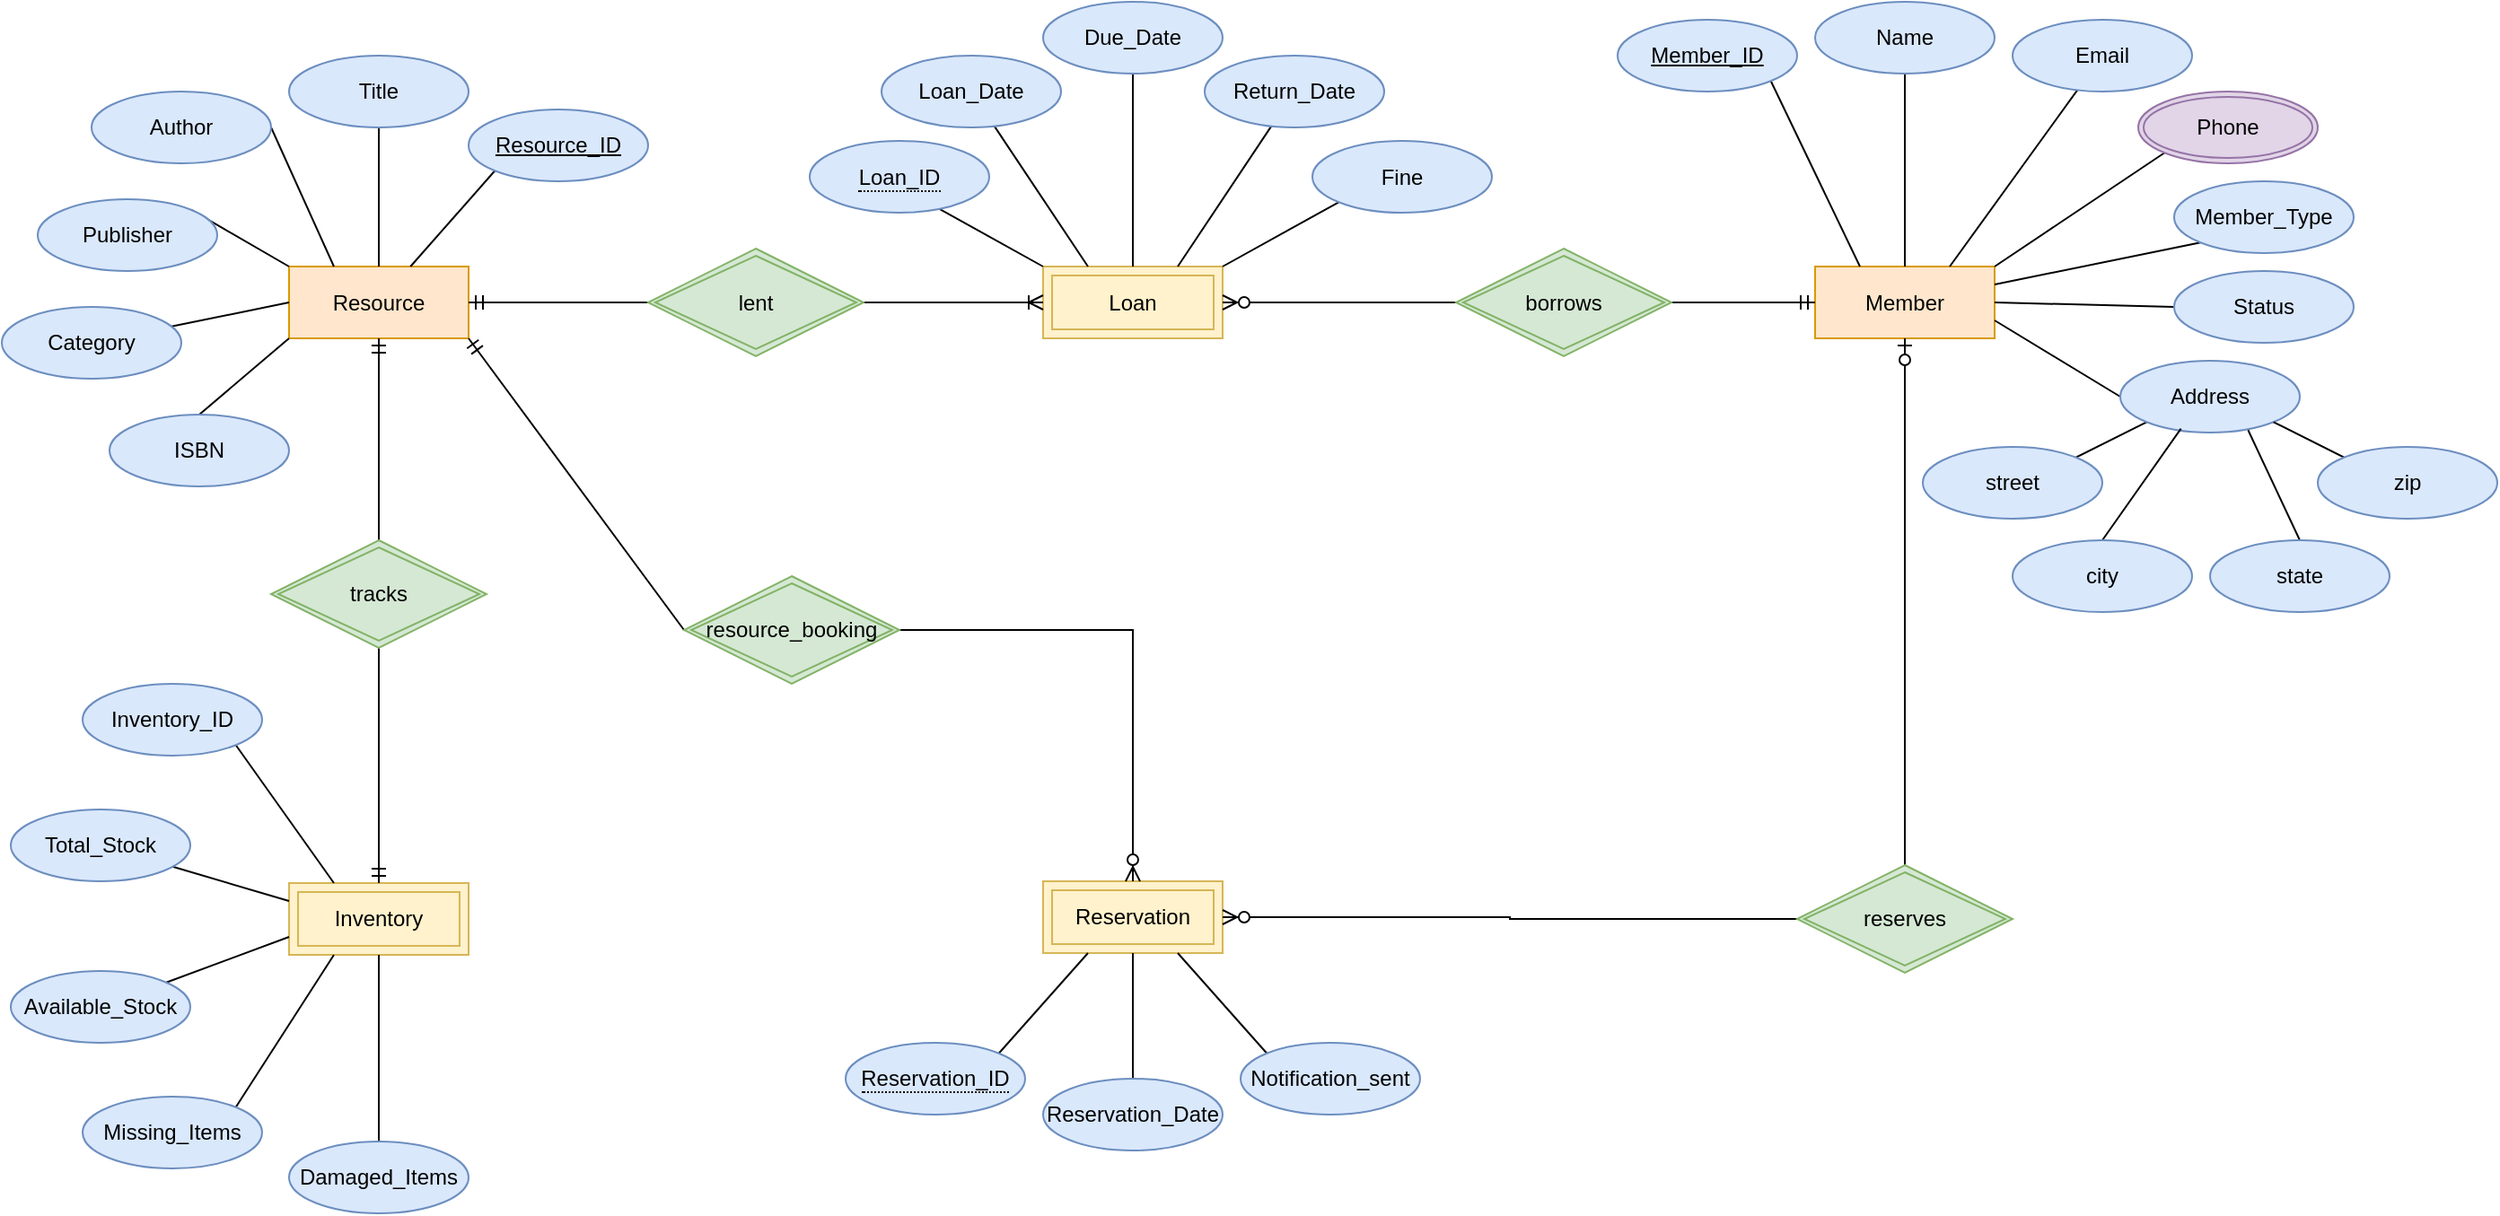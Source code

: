 <mxfile version="25.0.3">
  <diagram name="Page-1" id="93BcpHK8H2jColWSgANq">
    <mxGraphModel dx="1211" dy="685" grid="1" gridSize="10" guides="1" tooltips="1" connect="1" arrows="1" fold="1" page="1" pageScale="1" pageWidth="1600" pageHeight="900" background="none" math="0" shadow="0">
      <root>
        <mxCell id="0" />
        <mxCell id="1" parent="0" />
        <mxCell id="OQsEmhPcUgWyVdK9fdbO-1" value="Resource" style="whiteSpace=wrap;html=1;align=center;fillColor=#ffe6cc;strokeColor=#d79b00;" vertex="1" parent="1">
          <mxGeometry x="290" y="259.5" width="100" height="40" as="geometry" />
        </mxCell>
        <mxCell id="OQsEmhPcUgWyVdK9fdbO-15" style="rounded=0;orthogonalLoop=1;jettySize=auto;html=1;exitX=0;exitY=1;exitDx=0;exitDy=0;strokeColor=default;endArrow=none;endFill=0;" edge="1" parent="1" source="OQsEmhPcUgWyVdK9fdbO-2" target="OQsEmhPcUgWyVdK9fdbO-1">
          <mxGeometry relative="1" as="geometry" />
        </mxCell>
        <mxCell id="OQsEmhPcUgWyVdK9fdbO-2" value="Resource_ID" style="ellipse;whiteSpace=wrap;html=1;align=center;fontStyle=4;fillColor=#dae8fc;strokeColor=#6c8ebf;" vertex="1" parent="1">
          <mxGeometry x="390" y="172" width="100" height="40" as="geometry" />
        </mxCell>
        <mxCell id="OQsEmhPcUgWyVdK9fdbO-18" style="rounded=0;orthogonalLoop=1;jettySize=auto;html=1;exitX=1;exitY=0;exitDx=0;exitDy=0;entryX=0;entryY=0;entryDx=0;entryDy=0;endArrow=none;endFill=0;" edge="1" parent="1" source="OQsEmhPcUgWyVdK9fdbO-3" target="OQsEmhPcUgWyVdK9fdbO-1">
          <mxGeometry relative="1" as="geometry" />
        </mxCell>
        <mxCell id="OQsEmhPcUgWyVdK9fdbO-3" value="Publisher" style="ellipse;whiteSpace=wrap;html=1;align=center;fillColor=#dae8fc;strokeColor=#6c8ebf;" vertex="1" parent="1">
          <mxGeometry x="150" y="222" width="100" height="40" as="geometry" />
        </mxCell>
        <mxCell id="OQsEmhPcUgWyVdK9fdbO-20" style="rounded=0;orthogonalLoop=1;jettySize=auto;html=1;entryX=0;entryY=1;entryDx=0;entryDy=0;endArrow=none;endFill=0;exitX=0.5;exitY=0;exitDx=0;exitDy=0;" edge="1" parent="1" source="OQsEmhPcUgWyVdK9fdbO-4" target="OQsEmhPcUgWyVdK9fdbO-1">
          <mxGeometry relative="1" as="geometry" />
        </mxCell>
        <mxCell id="OQsEmhPcUgWyVdK9fdbO-4" value="ISBN" style="ellipse;whiteSpace=wrap;html=1;align=center;fillColor=#dae8fc;strokeColor=#6c8ebf;" vertex="1" parent="1">
          <mxGeometry x="190" y="342" width="100" height="40" as="geometry" />
        </mxCell>
        <mxCell id="OQsEmhPcUgWyVdK9fdbO-19" style="rounded=0;orthogonalLoop=1;jettySize=auto;html=1;entryX=0;entryY=0.5;entryDx=0;entryDy=0;endArrow=none;endFill=0;" edge="1" parent="1" source="OQsEmhPcUgWyVdK9fdbO-5" target="OQsEmhPcUgWyVdK9fdbO-1">
          <mxGeometry relative="1" as="geometry" />
        </mxCell>
        <mxCell id="OQsEmhPcUgWyVdK9fdbO-5" value="Category" style="ellipse;whiteSpace=wrap;html=1;align=center;fillColor=#dae8fc;strokeColor=#6c8ebf;" vertex="1" parent="1">
          <mxGeometry x="130" y="282" width="100" height="40" as="geometry" />
        </mxCell>
        <mxCell id="OQsEmhPcUgWyVdK9fdbO-17" style="rounded=0;orthogonalLoop=1;jettySize=auto;html=1;exitX=1;exitY=0.5;exitDx=0;exitDy=0;endArrow=none;endFill=0;entryX=0.25;entryY=0;entryDx=0;entryDy=0;" edge="1" parent="1" source="OQsEmhPcUgWyVdK9fdbO-6" target="OQsEmhPcUgWyVdK9fdbO-1">
          <mxGeometry relative="1" as="geometry" />
        </mxCell>
        <mxCell id="OQsEmhPcUgWyVdK9fdbO-6" value="Author" style="ellipse;whiteSpace=wrap;html=1;align=center;fillColor=#dae8fc;strokeColor=#6c8ebf;" vertex="1" parent="1">
          <mxGeometry x="180" y="162" width="100" height="40" as="geometry" />
        </mxCell>
        <mxCell id="OQsEmhPcUgWyVdK9fdbO-16" style="rounded=0;orthogonalLoop=1;jettySize=auto;html=1;entryX=0.5;entryY=0;entryDx=0;entryDy=0;endArrow=none;endFill=0;" edge="1" parent="1" source="OQsEmhPcUgWyVdK9fdbO-7" target="OQsEmhPcUgWyVdK9fdbO-1">
          <mxGeometry relative="1" as="geometry" />
        </mxCell>
        <mxCell id="OQsEmhPcUgWyVdK9fdbO-7" value="Title" style="ellipse;whiteSpace=wrap;html=1;align=center;fillColor=#dae8fc;strokeColor=#6c8ebf;" vertex="1" parent="1">
          <mxGeometry x="290" y="142" width="100" height="40" as="geometry" />
        </mxCell>
        <mxCell id="OQsEmhPcUgWyVdK9fdbO-23" value="Member" style="whiteSpace=wrap;html=1;align=center;fillColor=#ffe6cc;strokeColor=#d79b00;" vertex="1" parent="1">
          <mxGeometry x="1140" y="259.5" width="100" height="40" as="geometry" />
        </mxCell>
        <mxCell id="OQsEmhPcUgWyVdK9fdbO-44" style="rounded=0;orthogonalLoop=1;jettySize=auto;html=1;endArrow=none;endFill=0;entryX=0.25;entryY=0;entryDx=0;entryDy=0;exitX=1;exitY=1;exitDx=0;exitDy=0;" edge="1" parent="1" source="OQsEmhPcUgWyVdK9fdbO-25" target="OQsEmhPcUgWyVdK9fdbO-23">
          <mxGeometry relative="1" as="geometry" />
        </mxCell>
        <mxCell id="OQsEmhPcUgWyVdK9fdbO-25" value="Member_ID" style="ellipse;whiteSpace=wrap;html=1;align=center;fontStyle=4;fillColor=#dae8fc;strokeColor=#6c8ebf;" vertex="1" parent="1">
          <mxGeometry x="1030" y="122" width="100" height="40" as="geometry" />
        </mxCell>
        <mxCell id="OQsEmhPcUgWyVdK9fdbO-39" style="rounded=0;orthogonalLoop=1;jettySize=auto;html=1;exitX=0;exitY=1;exitDx=0;exitDy=0;entryX=1;entryY=0.25;entryDx=0;entryDy=0;endArrow=none;endFill=0;" edge="1" parent="1" source="OQsEmhPcUgWyVdK9fdbO-27" target="OQsEmhPcUgWyVdK9fdbO-23">
          <mxGeometry relative="1" as="geometry" />
        </mxCell>
        <mxCell id="OQsEmhPcUgWyVdK9fdbO-27" value="Member_Type" style="ellipse;whiteSpace=wrap;html=1;align=center;fillColor=#dae8fc;strokeColor=#6c8ebf;" vertex="1" parent="1">
          <mxGeometry x="1340" y="212" width="100" height="40" as="geometry" />
        </mxCell>
        <mxCell id="OQsEmhPcUgWyVdK9fdbO-45" style="rounded=0;orthogonalLoop=1;jettySize=auto;html=1;exitX=0;exitY=0.5;exitDx=0;exitDy=0;entryX=1;entryY=0.75;entryDx=0;entryDy=0;endArrow=none;endFill=0;" edge="1" parent="1" source="OQsEmhPcUgWyVdK9fdbO-29" target="OQsEmhPcUgWyVdK9fdbO-23">
          <mxGeometry relative="1" as="geometry" />
        </mxCell>
        <mxCell id="OQsEmhPcUgWyVdK9fdbO-107" style="rounded=0;orthogonalLoop=1;jettySize=auto;html=1;exitX=0;exitY=1;exitDx=0;exitDy=0;entryX=1;entryY=0;entryDx=0;entryDy=0;endArrow=none;endFill=0;" edge="1" parent="1" source="OQsEmhPcUgWyVdK9fdbO-29" target="OQsEmhPcUgWyVdK9fdbO-102">
          <mxGeometry relative="1" as="geometry" />
        </mxCell>
        <mxCell id="OQsEmhPcUgWyVdK9fdbO-29" value="Address" style="ellipse;whiteSpace=wrap;html=1;align=center;fillColor=#dae8fc;strokeColor=#6c8ebf;" vertex="1" parent="1">
          <mxGeometry x="1310" y="312" width="100" height="40" as="geometry" />
        </mxCell>
        <mxCell id="OQsEmhPcUgWyVdK9fdbO-40" style="rounded=0;orthogonalLoop=1;jettySize=auto;html=1;exitX=0;exitY=0.5;exitDx=0;exitDy=0;entryX=1;entryY=0.5;entryDx=0;entryDy=0;endArrow=none;endFill=0;" edge="1" parent="1" source="OQsEmhPcUgWyVdK9fdbO-31" target="OQsEmhPcUgWyVdK9fdbO-23">
          <mxGeometry relative="1" as="geometry" />
        </mxCell>
        <mxCell id="OQsEmhPcUgWyVdK9fdbO-31" value="Status" style="ellipse;whiteSpace=wrap;html=1;align=center;fillColor=#dae8fc;strokeColor=#6c8ebf;" vertex="1" parent="1">
          <mxGeometry x="1340" y="262" width="100" height="40" as="geometry" />
        </mxCell>
        <mxCell id="OQsEmhPcUgWyVdK9fdbO-42" style="rounded=0;orthogonalLoop=1;jettySize=auto;html=1;entryX=0.75;entryY=0;entryDx=0;entryDy=0;endArrow=none;endFill=0;" edge="1" parent="1" source="OQsEmhPcUgWyVdK9fdbO-33" target="OQsEmhPcUgWyVdK9fdbO-23">
          <mxGeometry relative="1" as="geometry" />
        </mxCell>
        <mxCell id="OQsEmhPcUgWyVdK9fdbO-33" value="Email" style="ellipse;whiteSpace=wrap;html=1;align=center;fillColor=#dae8fc;strokeColor=#6c8ebf;" vertex="1" parent="1">
          <mxGeometry x="1250" y="122" width="100" height="40" as="geometry" />
        </mxCell>
        <mxCell id="OQsEmhPcUgWyVdK9fdbO-43" style="rounded=0;orthogonalLoop=1;jettySize=auto;html=1;entryX=0.5;entryY=0;entryDx=0;entryDy=0;endArrow=none;endFill=0;exitX=0.5;exitY=1;exitDx=0;exitDy=0;" edge="1" parent="1" source="OQsEmhPcUgWyVdK9fdbO-35" target="OQsEmhPcUgWyVdK9fdbO-23">
          <mxGeometry relative="1" as="geometry" />
        </mxCell>
        <mxCell id="OQsEmhPcUgWyVdK9fdbO-35" value="Name" style="ellipse;whiteSpace=wrap;html=1;align=center;fillColor=#dae8fc;strokeColor=#6c8ebf;" vertex="1" parent="1">
          <mxGeometry x="1140" y="112" width="100" height="40" as="geometry" />
        </mxCell>
        <mxCell id="OQsEmhPcUgWyVdK9fdbO-41" style="rounded=0;orthogonalLoop=1;jettySize=auto;html=1;exitX=0;exitY=1;exitDx=0;exitDy=0;entryX=1;entryY=0;entryDx=0;entryDy=0;endArrow=none;endFill=0;" edge="1" parent="1" source="OQsEmhPcUgWyVdK9fdbO-37" target="OQsEmhPcUgWyVdK9fdbO-23">
          <mxGeometry relative="1" as="geometry" />
        </mxCell>
        <mxCell id="OQsEmhPcUgWyVdK9fdbO-37" value="Phone" style="ellipse;shape=doubleEllipse;margin=3;whiteSpace=wrap;html=1;align=center;fillColor=#e1d5e7;strokeColor=#9673a6;" vertex="1" parent="1">
          <mxGeometry x="1320" y="162" width="100" height="40" as="geometry" />
        </mxCell>
        <mxCell id="OQsEmhPcUgWyVdK9fdbO-46" value="Loan" style="shape=ext;margin=3;double=1;whiteSpace=wrap;html=1;align=center;fillColor=#fff2cc;strokeColor=#d6b656;" vertex="1" parent="1">
          <mxGeometry x="710" y="259.5" width="100" height="40" as="geometry" />
        </mxCell>
        <mxCell id="OQsEmhPcUgWyVdK9fdbO-56" style="rounded=0;orthogonalLoop=1;jettySize=auto;html=1;entryX=0;entryY=0;entryDx=0;entryDy=0;endArrow=none;endFill=0;exitX=0;exitY=0;exitDx=0;exitDy=0;" edge="1" parent="1" source="OQsEmhPcUgWyVdK9fdbO-47" target="OQsEmhPcUgWyVdK9fdbO-46">
          <mxGeometry relative="1" as="geometry" />
        </mxCell>
        <mxCell id="OQsEmhPcUgWyVdK9fdbO-47" value="&lt;span style=&quot;border-bottom: 1px dotted&quot;&gt;Loan_ID&lt;/span&gt;" style="ellipse;whiteSpace=wrap;html=1;align=center;fillColor=#dae8fc;strokeColor=#6c8ebf;" vertex="1" parent="1">
          <mxGeometry x="580" y="189.5" width="100" height="40" as="geometry" />
        </mxCell>
        <mxCell id="OQsEmhPcUgWyVdK9fdbO-55" style="rounded=0;orthogonalLoop=1;jettySize=auto;html=1;entryX=0.25;entryY=0;entryDx=0;entryDy=0;endArrow=none;endFill=0;" edge="1" parent="1" source="OQsEmhPcUgWyVdK9fdbO-48" target="OQsEmhPcUgWyVdK9fdbO-46">
          <mxGeometry relative="1" as="geometry" />
        </mxCell>
        <mxCell id="OQsEmhPcUgWyVdK9fdbO-48" value="Loan_Date" style="ellipse;whiteSpace=wrap;html=1;align=center;fillColor=#dae8fc;strokeColor=#6c8ebf;" vertex="1" parent="1">
          <mxGeometry x="620" y="142" width="100" height="40" as="geometry" />
        </mxCell>
        <mxCell id="OQsEmhPcUgWyVdK9fdbO-52" style="rounded=0;orthogonalLoop=1;jettySize=auto;html=1;entryX=1;entryY=0;entryDx=0;entryDy=0;endArrow=none;endFill=0;exitX=0;exitY=1;exitDx=0;exitDy=0;" edge="1" parent="1" source="OQsEmhPcUgWyVdK9fdbO-49" target="OQsEmhPcUgWyVdK9fdbO-46">
          <mxGeometry relative="1" as="geometry">
            <mxPoint x="1080" y="602" as="targetPoint" />
          </mxGeometry>
        </mxCell>
        <mxCell id="OQsEmhPcUgWyVdK9fdbO-49" value="Fine" style="ellipse;whiteSpace=wrap;html=1;align=center;fillColor=#dae8fc;strokeColor=#6c8ebf;" vertex="1" parent="1">
          <mxGeometry x="860" y="189.5" width="100" height="40" as="geometry" />
        </mxCell>
        <mxCell id="OQsEmhPcUgWyVdK9fdbO-53" style="rounded=0;orthogonalLoop=1;jettySize=auto;html=1;entryX=0.75;entryY=0;entryDx=0;entryDy=0;endArrow=none;endFill=0;" edge="1" parent="1" source="OQsEmhPcUgWyVdK9fdbO-50" target="OQsEmhPcUgWyVdK9fdbO-46">
          <mxGeometry relative="1" as="geometry" />
        </mxCell>
        <mxCell id="OQsEmhPcUgWyVdK9fdbO-50" value="Return_Date" style="ellipse;whiteSpace=wrap;html=1;align=center;fillColor=#dae8fc;strokeColor=#6c8ebf;" vertex="1" parent="1">
          <mxGeometry x="800" y="142" width="100" height="40" as="geometry" />
        </mxCell>
        <mxCell id="OQsEmhPcUgWyVdK9fdbO-54" style="rounded=0;orthogonalLoop=1;jettySize=auto;html=1;entryX=0.5;entryY=0;entryDx=0;entryDy=0;endArrow=none;endFill=0;" edge="1" parent="1" source="OQsEmhPcUgWyVdK9fdbO-51" target="OQsEmhPcUgWyVdK9fdbO-46">
          <mxGeometry relative="1" as="geometry" />
        </mxCell>
        <mxCell id="OQsEmhPcUgWyVdK9fdbO-51" value="Due_Date" style="ellipse;whiteSpace=wrap;html=1;align=center;fillColor=#dae8fc;strokeColor=#6c8ebf;" vertex="1" parent="1">
          <mxGeometry x="710" y="112" width="100" height="40" as="geometry" />
        </mxCell>
        <mxCell id="OQsEmhPcUgWyVdK9fdbO-58" value="Reservation" style="shape=ext;margin=3;double=1;whiteSpace=wrap;html=1;align=center;fillColor=#fff2cc;strokeColor=#d6b656;" vertex="1" parent="1">
          <mxGeometry x="710" y="602" width="100" height="40" as="geometry" />
        </mxCell>
        <mxCell id="OQsEmhPcUgWyVdK9fdbO-59" style="rounded=0;orthogonalLoop=1;jettySize=auto;html=1;entryX=0.25;entryY=1;entryDx=0;entryDy=0;endArrow=none;endFill=0;exitX=1;exitY=0;exitDx=0;exitDy=0;" edge="1" parent="1" source="OQsEmhPcUgWyVdK9fdbO-60" target="OQsEmhPcUgWyVdK9fdbO-58">
          <mxGeometry relative="1" as="geometry" />
        </mxCell>
        <mxCell id="OQsEmhPcUgWyVdK9fdbO-60" value="&lt;span style=&quot;border-bottom: 1px dotted&quot;&gt;Reservation_ID&lt;/span&gt;" style="ellipse;whiteSpace=wrap;html=1;align=center;fillColor=#dae8fc;strokeColor=#6c8ebf;" vertex="1" parent="1">
          <mxGeometry x="600" y="692" width="100" height="40" as="geometry" />
        </mxCell>
        <mxCell id="OQsEmhPcUgWyVdK9fdbO-61" style="rounded=0;orthogonalLoop=1;jettySize=auto;html=1;entryX=0.5;entryY=1;entryDx=0;entryDy=0;endArrow=none;endFill=0;" edge="1" parent="1" source="OQsEmhPcUgWyVdK9fdbO-62" target="OQsEmhPcUgWyVdK9fdbO-58">
          <mxGeometry relative="1" as="geometry" />
        </mxCell>
        <mxCell id="OQsEmhPcUgWyVdK9fdbO-62" value="Reservation_Date" style="ellipse;whiteSpace=wrap;html=1;align=center;fillColor=#dae8fc;strokeColor=#6c8ebf;" vertex="1" parent="1">
          <mxGeometry x="710" y="712" width="100" height="40" as="geometry" />
        </mxCell>
        <mxCell id="OQsEmhPcUgWyVdK9fdbO-67" style="rounded=0;orthogonalLoop=1;jettySize=auto;html=1;entryX=0.75;entryY=1;entryDx=0;entryDy=0;endArrow=none;endFill=0;exitX=0;exitY=0;exitDx=0;exitDy=0;" edge="1" parent="1" source="OQsEmhPcUgWyVdK9fdbO-68" target="OQsEmhPcUgWyVdK9fdbO-58">
          <mxGeometry relative="1" as="geometry" />
        </mxCell>
        <mxCell id="OQsEmhPcUgWyVdK9fdbO-68" value="Notification_sent" style="ellipse;whiteSpace=wrap;html=1;align=center;fillColor=#dae8fc;strokeColor=#6c8ebf;" vertex="1" parent="1">
          <mxGeometry x="820" y="692" width="100" height="40" as="geometry" />
        </mxCell>
        <mxCell id="OQsEmhPcUgWyVdK9fdbO-71" value="Inventory" style="shape=ext;margin=3;double=1;whiteSpace=wrap;html=1;align=center;fillColor=#fff2cc;strokeColor=#d6b656;" vertex="1" parent="1">
          <mxGeometry x="290" y="603" width="100" height="40" as="geometry" />
        </mxCell>
        <mxCell id="OQsEmhPcUgWyVdK9fdbO-72" style="rounded=0;orthogonalLoop=1;jettySize=auto;html=1;entryX=0.25;entryY=0;entryDx=0;entryDy=0;endArrow=none;endFill=0;exitX=1;exitY=1;exitDx=0;exitDy=0;" edge="1" parent="1" source="OQsEmhPcUgWyVdK9fdbO-73" target="OQsEmhPcUgWyVdK9fdbO-71">
          <mxGeometry relative="1" as="geometry" />
        </mxCell>
        <mxCell id="OQsEmhPcUgWyVdK9fdbO-73" value="Inventory_ID" style="ellipse;whiteSpace=wrap;html=1;align=center;fillColor=#dae8fc;strokeColor=#6c8ebf;" vertex="1" parent="1">
          <mxGeometry x="175" y="492" width="100" height="40" as="geometry" />
        </mxCell>
        <mxCell id="OQsEmhPcUgWyVdK9fdbO-74" style="rounded=0;orthogonalLoop=1;jettySize=auto;html=1;entryX=0;entryY=0.25;entryDx=0;entryDy=0;endArrow=none;endFill=0;" edge="1" parent="1" source="OQsEmhPcUgWyVdK9fdbO-75" target="OQsEmhPcUgWyVdK9fdbO-71">
          <mxGeometry relative="1" as="geometry" />
        </mxCell>
        <mxCell id="OQsEmhPcUgWyVdK9fdbO-75" value="Total_Stock" style="ellipse;whiteSpace=wrap;html=1;align=center;fillColor=#dae8fc;strokeColor=#6c8ebf;" vertex="1" parent="1">
          <mxGeometry x="135" y="562" width="100" height="40" as="geometry" />
        </mxCell>
        <mxCell id="OQsEmhPcUgWyVdK9fdbO-76" style="rounded=0;orthogonalLoop=1;jettySize=auto;html=1;entryX=0.5;entryY=1;entryDx=0;entryDy=0;endArrow=none;endFill=0;exitX=0.5;exitY=0;exitDx=0;exitDy=0;" edge="1" parent="1" source="OQsEmhPcUgWyVdK9fdbO-77" target="OQsEmhPcUgWyVdK9fdbO-71">
          <mxGeometry relative="1" as="geometry">
            <mxPoint x="400" y="607" as="targetPoint" />
          </mxGeometry>
        </mxCell>
        <mxCell id="OQsEmhPcUgWyVdK9fdbO-77" value="Damaged_Items" style="ellipse;whiteSpace=wrap;html=1;align=center;fillColor=#dae8fc;strokeColor=#6c8ebf;" vertex="1" parent="1">
          <mxGeometry x="290" y="747" width="100" height="40" as="geometry" />
        </mxCell>
        <mxCell id="OQsEmhPcUgWyVdK9fdbO-78" style="rounded=0;orthogonalLoop=1;jettySize=auto;html=1;entryX=0.25;entryY=1;entryDx=0;entryDy=0;endArrow=none;endFill=0;exitX=1;exitY=0;exitDx=0;exitDy=0;" edge="1" parent="1" source="OQsEmhPcUgWyVdK9fdbO-79" target="OQsEmhPcUgWyVdK9fdbO-71">
          <mxGeometry relative="1" as="geometry" />
        </mxCell>
        <mxCell id="OQsEmhPcUgWyVdK9fdbO-79" value="Missing_Items" style="ellipse;whiteSpace=wrap;html=1;align=center;fillColor=#dae8fc;strokeColor=#6c8ebf;" vertex="1" parent="1">
          <mxGeometry x="175" y="722" width="100" height="40" as="geometry" />
        </mxCell>
        <mxCell id="OQsEmhPcUgWyVdK9fdbO-80" style="rounded=0;orthogonalLoop=1;jettySize=auto;html=1;entryX=0;entryY=0.75;entryDx=0;entryDy=0;endArrow=none;endFill=0;" edge="1" parent="1" source="OQsEmhPcUgWyVdK9fdbO-81" target="OQsEmhPcUgWyVdK9fdbO-71">
          <mxGeometry relative="1" as="geometry" />
        </mxCell>
        <mxCell id="OQsEmhPcUgWyVdK9fdbO-81" value="Available_Stock" style="ellipse;whiteSpace=wrap;html=1;align=center;fillColor=#dae8fc;strokeColor=#6c8ebf;" vertex="1" parent="1">
          <mxGeometry x="135" y="652" width="100" height="40" as="geometry" />
        </mxCell>
        <mxCell id="OQsEmhPcUgWyVdK9fdbO-85" value="" style="fontSize=12;html=1;endArrow=ERzeroToMany;startArrow=none;rounded=0;exitX=0;exitY=0.5;exitDx=0;exitDy=0;startFill=0;entryX=1;entryY=0.5;entryDx=0;entryDy=0;" edge="1" parent="1" source="OQsEmhPcUgWyVdK9fdbO-86" target="OQsEmhPcUgWyVdK9fdbO-46">
          <mxGeometry width="100" height="100" relative="1" as="geometry">
            <mxPoint x="640" y="532" as="sourcePoint" />
            <mxPoint x="710" y="402" as="targetPoint" />
          </mxGeometry>
        </mxCell>
        <mxCell id="OQsEmhPcUgWyVdK9fdbO-87" value="" style="fontSize=12;html=1;endArrow=none;startArrow=ERmandOne;rounded=0;entryX=1;entryY=0.5;entryDx=0;entryDy=0;exitX=0;exitY=0.5;exitDx=0;exitDy=0;endFill=0;" edge="1" parent="1" source="OQsEmhPcUgWyVdK9fdbO-23" target="OQsEmhPcUgWyVdK9fdbO-86">
          <mxGeometry width="100" height="100" relative="1" as="geometry">
            <mxPoint x="1190" y="302" as="sourcePoint" />
            <mxPoint x="1030" y="279.5" as="targetPoint" />
          </mxGeometry>
        </mxCell>
        <mxCell id="OQsEmhPcUgWyVdK9fdbO-86" value="borrows" style="shape=rhombus;double=1;perimeter=rhombusPerimeter;whiteSpace=wrap;html=1;align=center;fillColor=#d5e8d4;strokeColor=#82b366;" vertex="1" parent="1">
          <mxGeometry x="940" y="249.5" width="120" height="60" as="geometry" />
        </mxCell>
        <mxCell id="OQsEmhPcUgWyVdK9fdbO-88" value="" style="fontSize=12;html=1;endArrow=ERoneToMany;startArrow=none;rounded=0;exitX=1;exitY=0.5;exitDx=0;exitDy=0;entryX=0;entryY=0.5;entryDx=0;entryDy=0;startFill=0;" edge="1" parent="1" source="OQsEmhPcUgWyVdK9fdbO-93" target="OQsEmhPcUgWyVdK9fdbO-46">
          <mxGeometry width="100" height="100" relative="1" as="geometry">
            <mxPoint x="640" y="532" as="sourcePoint" />
            <mxPoint x="740" y="432" as="targetPoint" />
          </mxGeometry>
        </mxCell>
        <mxCell id="OQsEmhPcUgWyVdK9fdbO-90" value="" style="fontSize=12;html=1;endArrow=ERmandOne;startArrow=none;rounded=0;entryX=0.5;entryY=1;entryDx=0;entryDy=0;exitX=0.5;exitY=0;exitDx=0;exitDy=0;startFill=0;" edge="1" parent="1" source="OQsEmhPcUgWyVdK9fdbO-99" target="OQsEmhPcUgWyVdK9fdbO-1">
          <mxGeometry width="100" height="100" relative="1" as="geometry">
            <mxPoint x="710" y="482" as="sourcePoint" />
            <mxPoint x="810" y="382" as="targetPoint" />
          </mxGeometry>
        </mxCell>
        <mxCell id="OQsEmhPcUgWyVdK9fdbO-91" value="" style="fontSize=12;html=1;endArrow=ERzeroToMany;startArrow=none;rounded=0;exitX=1;exitY=0.5;exitDx=0;exitDy=0;entryX=0.5;entryY=0;entryDx=0;entryDy=0;startFill=0;edgeStyle=orthogonalEdgeStyle;" edge="1" parent="1" source="OQsEmhPcUgWyVdK9fdbO-101" target="OQsEmhPcUgWyVdK9fdbO-58">
          <mxGeometry width="100" height="100" relative="1" as="geometry">
            <mxPoint x="710" y="482" as="sourcePoint" />
            <mxPoint x="810" y="382" as="targetPoint" />
          </mxGeometry>
        </mxCell>
        <mxCell id="OQsEmhPcUgWyVdK9fdbO-92" value="" style="edgeStyle=orthogonalEdgeStyle;fontSize=12;html=1;endArrow=ERzeroToMany;startArrow=none;rounded=0;exitX=0;exitY=0.5;exitDx=0;exitDy=0;entryX=1;entryY=0.5;entryDx=0;entryDy=0;startFill=0;" edge="1" parent="1" source="OQsEmhPcUgWyVdK9fdbO-96" target="OQsEmhPcUgWyVdK9fdbO-58">
          <mxGeometry width="100" height="100" relative="1" as="geometry">
            <mxPoint x="710" y="482" as="sourcePoint" />
            <mxPoint x="810" y="382" as="targetPoint" />
          </mxGeometry>
        </mxCell>
        <mxCell id="OQsEmhPcUgWyVdK9fdbO-94" value="" style="fontSize=12;html=1;endArrow=none;startArrow=ERmandOne;rounded=0;exitX=1;exitY=0.5;exitDx=0;exitDy=0;entryX=0;entryY=0.5;entryDx=0;entryDy=0;endFill=0;" edge="1" parent="1" source="OQsEmhPcUgWyVdK9fdbO-1" target="OQsEmhPcUgWyVdK9fdbO-93">
          <mxGeometry width="100" height="100" relative="1" as="geometry">
            <mxPoint x="390" y="282" as="sourcePoint" />
            <mxPoint x="710" y="280" as="targetPoint" />
          </mxGeometry>
        </mxCell>
        <mxCell id="OQsEmhPcUgWyVdK9fdbO-93" value="lent" style="shape=rhombus;double=1;perimeter=rhombusPerimeter;whiteSpace=wrap;html=1;align=center;fillColor=#d5e8d4;strokeColor=#82b366;" vertex="1" parent="1">
          <mxGeometry x="490" y="249.5" width="120" height="60" as="geometry" />
        </mxCell>
        <mxCell id="OQsEmhPcUgWyVdK9fdbO-97" value="" style="edgeStyle=orthogonalEdgeStyle;fontSize=12;html=1;endArrow=none;startArrow=ERzeroToOne;rounded=0;exitX=0.5;exitY=1;exitDx=0;exitDy=0;entryX=0.5;entryY=0;entryDx=0;entryDy=0;endFill=0;" edge="1" parent="1" source="OQsEmhPcUgWyVdK9fdbO-23" target="OQsEmhPcUgWyVdK9fdbO-96">
          <mxGeometry width="100" height="100" relative="1" as="geometry">
            <mxPoint x="1220" y="302" as="sourcePoint" />
            <mxPoint x="810" y="622" as="targetPoint" />
          </mxGeometry>
        </mxCell>
        <mxCell id="OQsEmhPcUgWyVdK9fdbO-96" value="reserves" style="shape=rhombus;double=1;perimeter=rhombusPerimeter;whiteSpace=wrap;html=1;align=center;fillColor=#d5e8d4;strokeColor=#82b366;" vertex="1" parent="1">
          <mxGeometry x="1130" y="593" width="120" height="60" as="geometry" />
        </mxCell>
        <mxCell id="OQsEmhPcUgWyVdK9fdbO-98" value="" style="fontSize=12;html=1;endArrow=none;startArrow=ERmandOne;rounded=0;entryX=0.5;entryY=1;entryDx=0;entryDy=0;exitX=0.5;exitY=0;exitDx=0;exitDy=0;endFill=0;" edge="1" parent="1" source="OQsEmhPcUgWyVdK9fdbO-71" target="OQsEmhPcUgWyVdK9fdbO-99">
          <mxGeometry width="100" height="100" relative="1" as="geometry">
            <mxPoint x="340" y="603" as="sourcePoint" />
            <mxPoint x="340" y="300" as="targetPoint" />
            <Array as="points">
              <mxPoint x="340" y="532" />
            </Array>
          </mxGeometry>
        </mxCell>
        <mxCell id="OQsEmhPcUgWyVdK9fdbO-99" value="tracks" style="shape=rhombus;double=1;perimeter=rhombusPerimeter;whiteSpace=wrap;html=1;align=center;fillColor=#d5e8d4;strokeColor=#82b366;" vertex="1" parent="1">
          <mxGeometry x="280" y="412" width="120" height="60" as="geometry" />
        </mxCell>
        <mxCell id="OQsEmhPcUgWyVdK9fdbO-100" value="" style="fontSize=12;html=1;endArrow=none;startArrow=ERmandOne;rounded=0;exitX=1;exitY=1;exitDx=0;exitDy=0;entryX=0;entryY=0.5;entryDx=0;entryDy=0;endFill=0;" edge="1" parent="1" source="OQsEmhPcUgWyVdK9fdbO-1" target="OQsEmhPcUgWyVdK9fdbO-101">
          <mxGeometry width="100" height="100" relative="1" as="geometry">
            <mxPoint x="390" y="300" as="sourcePoint" />
            <mxPoint x="710" y="602" as="targetPoint" />
          </mxGeometry>
        </mxCell>
        <mxCell id="OQsEmhPcUgWyVdK9fdbO-101" value="resource_booking" style="shape=rhombus;double=1;perimeter=rhombusPerimeter;whiteSpace=wrap;html=1;align=center;fillColor=#d5e8d4;strokeColor=#82b366;" vertex="1" parent="1">
          <mxGeometry x="510" y="432" width="120" height="60" as="geometry" />
        </mxCell>
        <mxCell id="OQsEmhPcUgWyVdK9fdbO-102" value="street" style="ellipse;whiteSpace=wrap;html=1;align=center;fillColor=#dae8fc;strokeColor=#6c8ebf;" vertex="1" parent="1">
          <mxGeometry x="1200" y="360" width="100" height="40" as="geometry" />
        </mxCell>
        <mxCell id="OQsEmhPcUgWyVdK9fdbO-108" style="rounded=0;orthogonalLoop=1;jettySize=auto;html=1;exitX=0.5;exitY=0;exitDx=0;exitDy=0;entryX=0.338;entryY=0.945;entryDx=0;entryDy=0;endArrow=none;endFill=0;entryPerimeter=0;" edge="1" parent="1" source="OQsEmhPcUgWyVdK9fdbO-103" target="OQsEmhPcUgWyVdK9fdbO-29">
          <mxGeometry relative="1" as="geometry" />
        </mxCell>
        <mxCell id="OQsEmhPcUgWyVdK9fdbO-103" value="city" style="ellipse;whiteSpace=wrap;html=1;align=center;fillColor=#dae8fc;strokeColor=#6c8ebf;" vertex="1" parent="1">
          <mxGeometry x="1250" y="412" width="100" height="40" as="geometry" />
        </mxCell>
        <mxCell id="OQsEmhPcUgWyVdK9fdbO-109" style="rounded=0;orthogonalLoop=1;jettySize=auto;html=1;exitX=0.5;exitY=0;exitDx=0;exitDy=0;entryX=0.712;entryY=0.966;entryDx=0;entryDy=0;endArrow=none;endFill=0;entryPerimeter=0;" edge="1" parent="1" source="OQsEmhPcUgWyVdK9fdbO-104" target="OQsEmhPcUgWyVdK9fdbO-29">
          <mxGeometry relative="1" as="geometry" />
        </mxCell>
        <mxCell id="OQsEmhPcUgWyVdK9fdbO-104" value="state" style="ellipse;whiteSpace=wrap;html=1;align=center;fillColor=#dae8fc;strokeColor=#6c8ebf;" vertex="1" parent="1">
          <mxGeometry x="1360" y="412" width="100" height="40" as="geometry" />
        </mxCell>
        <mxCell id="OQsEmhPcUgWyVdK9fdbO-110" style="rounded=0;orthogonalLoop=1;jettySize=auto;html=1;exitX=0;exitY=0;exitDx=0;exitDy=0;entryX=1;entryY=1;entryDx=0;entryDy=0;endArrow=none;endFill=0;" edge="1" parent="1" source="OQsEmhPcUgWyVdK9fdbO-105" target="OQsEmhPcUgWyVdK9fdbO-29">
          <mxGeometry relative="1" as="geometry" />
        </mxCell>
        <mxCell id="OQsEmhPcUgWyVdK9fdbO-105" value="zip" style="ellipse;whiteSpace=wrap;html=1;align=center;fillColor=#dae8fc;strokeColor=#6c8ebf;" vertex="1" parent="1">
          <mxGeometry x="1420" y="360" width="100" height="40" as="geometry" />
        </mxCell>
      </root>
    </mxGraphModel>
  </diagram>
</mxfile>
